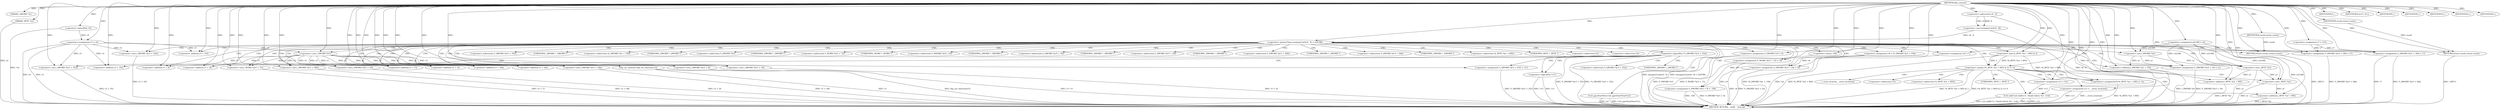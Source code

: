 digraph tftp_connect {  
"1000114" [label = "(METHOD,tftp_connect)" ]
"1000293" [label = "(METHOD_RETURN,__int64 __fastcall)" ]
"1000115" [label = "(PARAM,_QWORD *a1)" ]
"1000116" [label = "(PARAM,_BYTE *a2)" ]
"1000131" [label = "(<operator>.assignment,a1[148] = v4)" ]
"1000137" [label = "(<operator>.logicalNot,!v4)" ]
"1000139" [label = "(IDENTIFIER,L,)" ]
"1000140" [label = "(<operator>.assignment,v5 = v4)" ]
"1000144" [label = "(IDENTIFIER,v6,if ( v6 ))" ]
"1000146" [label = "(IDENTIFIER,L,)" ]
"1000148" [label = "(<operator>.greaterThan,(unsigned int)(v6 - 8) > 0xFFB0)" ]
"1000149" [label = "(<operator>.cast,(unsigned int)(v6 - 8))" ]
"1000151" [label = "(<operator>.subtraction,v6 - 8)" ]
"1000155" [label = "(RETURN,return result;,return result;)" ]
"1000156" [label = "(IDENTIFIER,result,return result;)" ]
"1000159" [label = "(<operator>.assignment,v7 = 512)" ]
"1000163" [label = "(<operator>.logicalNot,!*(_QWORD *)(v5 + 352))" ]
"1000165" [label = "(<operator>.cast,(_QWORD *)(v5 + 352))" ]
"1000167" [label = "(<operator>.addition,v5 + 352)" ]
"1000171" [label = "(<operator>.assignment,*(_QWORD *)(v5 + 352) = v11)" ]
"1000173" [label = "(<operator>.cast,(_QWORD *)(v5 + 352))" ]
"1000175" [label = "(<operator>.addition,v5 + 352)" ]
"1000180" [label = "(<operator>.logicalNot,!v11)" ]
"1000182" [label = "(IDENTIFIER,L,)" ]
"1000184" [label = "(<operator>.assignment,v8 = *((_DWORD *)a1 + 156))" ]
"1000187" [label = "(<operator>.addition,(_DWORD *)a1 + 156)" ]
"1000188" [label = "(<operator>.cast,(_DWORD *)a1)" ]
"1000192" [label = "(<operator>.assignment,*(_DWORD *)v5 = 0)" ]
"1000194" [label = "(<operator>.cast,(_DWORD *)v5)" ]
"1000198" [label = "(<operator>.assignment,*(_WORD *)(v5 + 72) = v9)" ]
"1000200" [label = "(<operator>.cast,(_WORD *)(v5 + 72))" ]
"1000202" [label = "(<operator>.addition,v5 + 72)" ]
"1000206" [label = "(<operator>.assignment,*(_DWORD *)(v5 + 8) = -100)" ]
"1000208" [label = "(<operator>.cast,(_DWORD *)(v5 + 8))" ]
"1000210" [label = "(<operator>.addition,v5 + 8)" ]
"1000213" [label = "(<operator>.minus,-100)" ]
"1000215" [label = "(<operator>.assignment,*(_QWORD *)(v5 + 16) = a1)" ]
"1000217" [label = "(<operator>.cast,(_QWORD *)(v5 + 16))" ]
"1000219" [label = "(<operator>.addition,v5 + 16)" ]
"1000223" [label = "(<operator>.assignment,*(_DWORD *)(v5 + 24) = v8)" ]
"1000225" [label = "(<operator>.cast,(_DWORD *)(v5 + 24))" ]
"1000227" [label = "(<operator>.addition,v5 + 24)" ]
"1000231" [label = "(<operator>.assignment,*(_DWORD *)(v5 + 340) = v7)" ]
"1000233" [label = "(<operator>.cast,(_DWORD *)(v5 + 340))" ]
"1000235" [label = "(<operator>.addition,v5 + 340)" ]
"1000239" [label = "(<operator>.assignment,*(_DWORD *)(v5 + 344) = v7)" ]
"1000241" [label = "(<operator>.cast,(_DWORD *)(v5 + 344))" ]
"1000243" [label = "(<operator>.addition,v5 + 344)" ]
"1000247" [label = "(tftp_set_timeouts,tftp_set_timeouts(v5))" ]
"1000250" [label = "(<operator>.equals,(*((_BYTE *)a1 + 895) & 2) == 0)" ]
"1000251" [label = "(<operator>.and,*((_BYTE *)a1 + 895) & 2)" ]
"1000253" [label = "(<operator>.addition,(_BYTE *)a1 + 895)" ]
"1000254" [label = "(<operator>.cast,(_BYTE *)a1)" ]
"1000262" [label = "(<operator>.assignment,v12 = __errno_location())" ]
"1000265" [label = "(<operator>.assignment,v13 = *a1)" ]
"1000269" [label = "(Curl_failf,Curl_failf(v13, \"bind() failed; %s\", v14))" ]
"1000273" [label = "(IDENTIFIER,L,)" ]
"1000274" [label = "(<operators>.assignmentOr,*((_BYTE *)a1 + 895) |= 2u)" ]
"1000276" [label = "(<operator>.addition,(_BYTE *)a1 + 895)" ]
"1000277" [label = "(<operator>.cast,(_BYTE *)a1)" ]
"1000282" [label = "(Curl_pgrsStartNow,Curl_pgrsStartNow(*a1))" ]
"1000285" [label = "(IDENTIFIER,L,)" ]
"1000286" [label = "(<operator>.assignment,*a2 = 1)" ]
"1000290" [label = "(RETURN,return result;,return result;)" ]
"1000291" [label = "(IDENTIFIER,result,return result;)" ]
"1000292" [label = "(IDENTIFIER,L,)" ]
"1000164" [label = "(<operator>.indirection,*(_QWORD *)(v5 + 352))" ]
"1000166" [label = "(UNKNOWN,_QWORD *,_QWORD *)" ]
"1000172" [label = "(<operator>.indirection,*(_QWORD *)(v5 + 352))" ]
"1000174" [label = "(UNKNOWN,_QWORD *,_QWORD *)" ]
"1000186" [label = "(<operator>.indirection,*((_DWORD *)a1 + 156))" ]
"1000189" [label = "(UNKNOWN,_DWORD *,_DWORD *)" ]
"1000193" [label = "(<operator>.indirection,*(_DWORD *)v5)" ]
"1000195" [label = "(UNKNOWN,_DWORD *,_DWORD *)" ]
"1000199" [label = "(<operator>.indirection,*(_WORD *)(v5 + 72))" ]
"1000201" [label = "(UNKNOWN,_WORD *,_WORD *)" ]
"1000207" [label = "(<operator>.indirection,*(_DWORD *)(v5 + 8))" ]
"1000209" [label = "(UNKNOWN,_DWORD *,_DWORD *)" ]
"1000216" [label = "(<operator>.indirection,*(_QWORD *)(v5 + 16))" ]
"1000218" [label = "(UNKNOWN,_QWORD *,_QWORD *)" ]
"1000224" [label = "(<operator>.indirection,*(_DWORD *)(v5 + 24))" ]
"1000226" [label = "(UNKNOWN,_DWORD *,_DWORD *)" ]
"1000232" [label = "(<operator>.indirection,*(_DWORD *)(v5 + 340))" ]
"1000234" [label = "(UNKNOWN,_DWORD *,_DWORD *)" ]
"1000240" [label = "(<operator>.indirection,*(_DWORD *)(v5 + 344))" ]
"1000242" [label = "(UNKNOWN,_DWORD *,_DWORD *)" ]
"1000252" [label = "(<operator>.indirection,*((_BYTE *)a1 + 895))" ]
"1000255" [label = "(UNKNOWN,_BYTE *,_BYTE *)" ]
"1000264" [label = "(__errno_location,__errno_location())" ]
"1000267" [label = "(<operator>.indirection,*a1)" ]
"1000275" [label = "(<operator>.indirection,*((_BYTE *)a1 + 895))" ]
"1000278" [label = "(UNKNOWN,_BYTE *,_BYTE *)" ]
"1000283" [label = "(<operator>.indirection,*a1)" ]
"1000287" [label = "(<operator>.indirection,*a2)" ]
  "1000290" -> "1000293"  [ label = "DDG: <RET>"] 
  "1000155" -> "1000293"  [ label = "DDG: <RET>"] 
  "1000151" -> "1000293"  [ label = "DDG: v6"] 
  "1000253" -> "1000293"  [ label = "DDG: (_BYTE *)a1"] 
  "1000239" -> "1000293"  [ label = "DDG: *(_DWORD *)(v5 + 344)"] 
  "1000250" -> "1000293"  [ label = "DDG: *((_BYTE *)a1 + 895) & 2"] 
  "1000180" -> "1000293"  [ label = "DDG: v11"] 
  "1000163" -> "1000293"  [ label = "DDG: *(_QWORD *)(v5 + 352)"] 
  "1000165" -> "1000293"  [ label = "DDG: v5 + 352"] 
  "1000241" -> "1000293"  [ label = "DDG: v5 + 344"] 
  "1000198" -> "1000293"  [ label = "DDG: v9"] 
  "1000198" -> "1000293"  [ label = "DDG: *(_WORD *)(v5 + 72)"] 
  "1000163" -> "1000293"  [ label = "DDG: !*(_QWORD *)(v5 + 352)"] 
  "1000269" -> "1000293"  [ label = "DDG: Curl_failf(v13, \"bind() failed; %s\", v14)"] 
  "1000140" -> "1000293"  [ label = "DDG: v4"] 
  "1000206" -> "1000293"  [ label = "DDG: -100"] 
  "1000239" -> "1000293"  [ label = "DDG: v7"] 
  "1000223" -> "1000293"  [ label = "DDG: v8"] 
  "1000254" -> "1000293"  [ label = "DDG: a1"] 
  "1000282" -> "1000293"  [ label = "DDG: *a1"] 
  "1000269" -> "1000293"  [ label = "DDG: v14"] 
  "1000137" -> "1000293"  [ label = "DDG: !v4"] 
  "1000269" -> "1000293"  [ label = "DDG: v13"] 
  "1000225" -> "1000293"  [ label = "DDG: v5 + 24"] 
  "1000250" -> "1000293"  [ label = "DDG: (*((_BYTE *)a1 + 895) & 2) == 0"] 
  "1000223" -> "1000293"  [ label = "DDG: *(_DWORD *)(v5 + 24)"] 
  "1000148" -> "1000293"  [ label = "DDG: (unsigned int)(v6 - 8)"] 
  "1000180" -> "1000293"  [ label = "DDG: !v11"] 
  "1000148" -> "1000293"  [ label = "DDG: (unsigned int)(v6 - 8) > 0xFFB0"] 
  "1000282" -> "1000293"  [ label = "DDG: Curl_pgrsStartNow(*a1)"] 
  "1000247" -> "1000293"  [ label = "DDG: tftp_set_timeouts(v5)"] 
  "1000116" -> "1000293"  [ label = "DDG: a2"] 
  "1000276" -> "1000293"  [ label = "DDG: (_BYTE *)a1"] 
  "1000262" -> "1000293"  [ label = "DDG: v12"] 
  "1000231" -> "1000293"  [ label = "DDG: *(_DWORD *)(v5 + 340)"] 
  "1000206" -> "1000293"  [ label = "DDG: *(_DWORD *)(v5 + 8)"] 
  "1000192" -> "1000293"  [ label = "DDG: *(_DWORD *)v5"] 
  "1000277" -> "1000293"  [ label = "DDG: a1"] 
  "1000274" -> "1000293"  [ label = "DDG: *((_BYTE *)a1 + 895)"] 
  "1000247" -> "1000293"  [ label = "DDG: v5"] 
  "1000251" -> "1000293"  [ label = "DDG: *((_BYTE *)a1 + 895)"] 
  "1000286" -> "1000293"  [ label = "DDG: *a2"] 
  "1000187" -> "1000293"  [ label = "DDG: (_DWORD *)a1"] 
  "1000140" -> "1000293"  [ label = "DDG: v5"] 
  "1000262" -> "1000293"  [ label = "DDG: __errno_location()"] 
  "1000215" -> "1000293"  [ label = "DDG: *(_QWORD *)(v5 + 16)"] 
  "1000208" -> "1000293"  [ label = "DDG: v5 + 8"] 
  "1000171" -> "1000293"  [ label = "DDG: *(_QWORD *)(v5 + 352)"] 
  "1000200" -> "1000293"  [ label = "DDG: v5 + 72"] 
  "1000173" -> "1000293"  [ label = "DDG: v5 + 352"] 
  "1000233" -> "1000293"  [ label = "DDG: v5 + 340"] 
  "1000217" -> "1000293"  [ label = "DDG: v5 + 16"] 
  "1000149" -> "1000293"  [ label = "DDG: v6 - 8"] 
  "1000184" -> "1000293"  [ label = "DDG: *((_DWORD *)a1 + 156)"] 
  "1000131" -> "1000293"  [ label = "DDG: a1[148]"] 
  "1000114" -> "1000115"  [ label = "DDG: "] 
  "1000114" -> "1000116"  [ label = "DDG: "] 
  "1000114" -> "1000131"  [ label = "DDG: "] 
  "1000114" -> "1000137"  [ label = "DDG: "] 
  "1000114" -> "1000139"  [ label = "DDG: "] 
  "1000137" -> "1000140"  [ label = "DDG: v4"] 
  "1000114" -> "1000140"  [ label = "DDG: "] 
  "1000114" -> "1000144"  [ label = "DDG: "] 
  "1000114" -> "1000146"  [ label = "DDG: "] 
  "1000149" -> "1000148"  [ label = "DDG: v6 - 8"] 
  "1000151" -> "1000149"  [ label = "DDG: v6"] 
  "1000151" -> "1000149"  [ label = "DDG: 8"] 
  "1000114" -> "1000151"  [ label = "DDG: "] 
  "1000114" -> "1000148"  [ label = "DDG: "] 
  "1000156" -> "1000155"  [ label = "DDG: result"] 
  "1000114" -> "1000155"  [ label = "DDG: "] 
  "1000114" -> "1000156"  [ label = "DDG: "] 
  "1000114" -> "1000159"  [ label = "DDG: "] 
  "1000140" -> "1000165"  [ label = "DDG: v5"] 
  "1000114" -> "1000165"  [ label = "DDG: "] 
  "1000140" -> "1000167"  [ label = "DDG: v5"] 
  "1000114" -> "1000167"  [ label = "DDG: "] 
  "1000114" -> "1000171"  [ label = "DDG: "] 
  "1000114" -> "1000173"  [ label = "DDG: "] 
  "1000140" -> "1000173"  [ label = "DDG: v5"] 
  "1000114" -> "1000175"  [ label = "DDG: "] 
  "1000140" -> "1000175"  [ label = "DDG: v5"] 
  "1000114" -> "1000180"  [ label = "DDG: "] 
  "1000114" -> "1000182"  [ label = "DDG: "] 
  "1000114" -> "1000184"  [ label = "DDG: "] 
  "1000188" -> "1000187"  [ label = "DDG: a1"] 
  "1000131" -> "1000188"  [ label = "DDG: a1[148]"] 
  "1000114" -> "1000188"  [ label = "DDG: "] 
  "1000114" -> "1000187"  [ label = "DDG: "] 
  "1000114" -> "1000192"  [ label = "DDG: "] 
  "1000114" -> "1000194"  [ label = "DDG: "] 
  "1000140" -> "1000194"  [ label = "DDG: v5"] 
  "1000114" -> "1000198"  [ label = "DDG: "] 
  "1000194" -> "1000200"  [ label = "DDG: v5"] 
  "1000114" -> "1000200"  [ label = "DDG: "] 
  "1000194" -> "1000202"  [ label = "DDG: v5"] 
  "1000114" -> "1000202"  [ label = "DDG: "] 
  "1000213" -> "1000206"  [ label = "DDG: 100"] 
  "1000114" -> "1000208"  [ label = "DDG: "] 
  "1000194" -> "1000208"  [ label = "DDG: v5"] 
  "1000114" -> "1000210"  [ label = "DDG: "] 
  "1000194" -> "1000210"  [ label = "DDG: v5"] 
  "1000114" -> "1000213"  [ label = "DDG: "] 
  "1000188" -> "1000215"  [ label = "DDG: a1"] 
  "1000131" -> "1000215"  [ label = "DDG: a1[148]"] 
  "1000114" -> "1000215"  [ label = "DDG: "] 
  "1000114" -> "1000217"  [ label = "DDG: "] 
  "1000194" -> "1000217"  [ label = "DDG: v5"] 
  "1000114" -> "1000219"  [ label = "DDG: "] 
  "1000194" -> "1000219"  [ label = "DDG: v5"] 
  "1000184" -> "1000223"  [ label = "DDG: v8"] 
  "1000114" -> "1000223"  [ label = "DDG: "] 
  "1000114" -> "1000225"  [ label = "DDG: "] 
  "1000194" -> "1000225"  [ label = "DDG: v5"] 
  "1000114" -> "1000227"  [ label = "DDG: "] 
  "1000194" -> "1000227"  [ label = "DDG: v5"] 
  "1000159" -> "1000231"  [ label = "DDG: v7"] 
  "1000114" -> "1000231"  [ label = "DDG: "] 
  "1000114" -> "1000233"  [ label = "DDG: "] 
  "1000194" -> "1000233"  [ label = "DDG: v5"] 
  "1000114" -> "1000235"  [ label = "DDG: "] 
  "1000194" -> "1000235"  [ label = "DDG: v5"] 
  "1000114" -> "1000239"  [ label = "DDG: "] 
  "1000159" -> "1000239"  [ label = "DDG: v7"] 
  "1000114" -> "1000241"  [ label = "DDG: "] 
  "1000194" -> "1000241"  [ label = "DDG: v5"] 
  "1000114" -> "1000243"  [ label = "DDG: "] 
  "1000194" -> "1000243"  [ label = "DDG: v5"] 
  "1000114" -> "1000247"  [ label = "DDG: "] 
  "1000194" -> "1000247"  [ label = "DDG: v5"] 
  "1000251" -> "1000250"  [ label = "DDG: *((_BYTE *)a1 + 895)"] 
  "1000251" -> "1000250"  [ label = "DDG: 2"] 
  "1000254" -> "1000253"  [ label = "DDG: a1"] 
  "1000131" -> "1000254"  [ label = "DDG: a1[148]"] 
  "1000114" -> "1000254"  [ label = "DDG: "] 
  "1000188" -> "1000254"  [ label = "DDG: a1"] 
  "1000114" -> "1000253"  [ label = "DDG: "] 
  "1000114" -> "1000251"  [ label = "DDG: "] 
  "1000114" -> "1000250"  [ label = "DDG: "] 
  "1000114" -> "1000262"  [ label = "DDG: "] 
  "1000114" -> "1000265"  [ label = "DDG: "] 
  "1000265" -> "1000269"  [ label = "DDG: v13"] 
  "1000114" -> "1000269"  [ label = "DDG: "] 
  "1000114" -> "1000273"  [ label = "DDG: "] 
  "1000114" -> "1000274"  [ label = "DDG: "] 
  "1000251" -> "1000274"  [ label = "DDG: *((_BYTE *)a1 + 895)"] 
  "1000277" -> "1000276"  [ label = "DDG: a1"] 
  "1000254" -> "1000277"  [ label = "DDG: a1"] 
  "1000131" -> "1000277"  [ label = "DDG: a1[148]"] 
  "1000114" -> "1000277"  [ label = "DDG: "] 
  "1000114" -> "1000276"  [ label = "DDG: "] 
  "1000114" -> "1000285"  [ label = "DDG: "] 
  "1000114" -> "1000286"  [ label = "DDG: "] 
  "1000291" -> "1000290"  [ label = "DDG: result"] 
  "1000114" -> "1000290"  [ label = "DDG: "] 
  "1000114" -> "1000291"  [ label = "DDG: "] 
  "1000114" -> "1000292"  [ label = "DDG: "] 
  "1000148" -> "1000167"  [ label = "CDG: "] 
  "1000148" -> "1000166"  [ label = "CDG: "] 
  "1000148" -> "1000165"  [ label = "CDG: "] 
  "1000148" -> "1000164"  [ label = "CDG: "] 
  "1000148" -> "1000163"  [ label = "CDG: "] 
  "1000148" -> "1000192"  [ label = "CDG: "] 
  "1000148" -> "1000189"  [ label = "CDG: "] 
  "1000148" -> "1000188"  [ label = "CDG: "] 
  "1000148" -> "1000187"  [ label = "CDG: "] 
  "1000148" -> "1000186"  [ label = "CDG: "] 
  "1000148" -> "1000184"  [ label = "CDG: "] 
  "1000148" -> "1000208"  [ label = "CDG: "] 
  "1000148" -> "1000207"  [ label = "CDG: "] 
  "1000148" -> "1000206"  [ label = "CDG: "] 
  "1000148" -> "1000202"  [ label = "CDG: "] 
  "1000148" -> "1000201"  [ label = "CDG: "] 
  "1000148" -> "1000200"  [ label = "CDG: "] 
  "1000148" -> "1000199"  [ label = "CDG: "] 
  "1000148" -> "1000198"  [ label = "CDG: "] 
  "1000148" -> "1000195"  [ label = "CDG: "] 
  "1000148" -> "1000194"  [ label = "CDG: "] 
  "1000148" -> "1000193"  [ label = "CDG: "] 
  "1000148" -> "1000224"  [ label = "CDG: "] 
  "1000148" -> "1000223"  [ label = "CDG: "] 
  "1000148" -> "1000219"  [ label = "CDG: "] 
  "1000148" -> "1000218"  [ label = "CDG: "] 
  "1000148" -> "1000217"  [ label = "CDG: "] 
  "1000148" -> "1000216"  [ label = "CDG: "] 
  "1000148" -> "1000215"  [ label = "CDG: "] 
  "1000148" -> "1000213"  [ label = "CDG: "] 
  "1000148" -> "1000210"  [ label = "CDG: "] 
  "1000148" -> "1000209"  [ label = "CDG: "] 
  "1000148" -> "1000240"  [ label = "CDG: "] 
  "1000148" -> "1000239"  [ label = "CDG: "] 
  "1000148" -> "1000235"  [ label = "CDG: "] 
  "1000148" -> "1000234"  [ label = "CDG: "] 
  "1000148" -> "1000233"  [ label = "CDG: "] 
  "1000148" -> "1000232"  [ label = "CDG: "] 
  "1000148" -> "1000231"  [ label = "CDG: "] 
  "1000148" -> "1000227"  [ label = "CDG: "] 
  "1000148" -> "1000226"  [ label = "CDG: "] 
  "1000148" -> "1000225"  [ label = "CDG: "] 
  "1000148" -> "1000255"  [ label = "CDG: "] 
  "1000148" -> "1000254"  [ label = "CDG: "] 
  "1000148" -> "1000253"  [ label = "CDG: "] 
  "1000148" -> "1000252"  [ label = "CDG: "] 
  "1000148" -> "1000251"  [ label = "CDG: "] 
  "1000148" -> "1000250"  [ label = "CDG: "] 
  "1000148" -> "1000247"  [ label = "CDG: "] 
  "1000148" -> "1000243"  [ label = "CDG: "] 
  "1000148" -> "1000242"  [ label = "CDG: "] 
  "1000148" -> "1000241"  [ label = "CDG: "] 
  "1000148" -> "1000287"  [ label = "CDG: "] 
  "1000148" -> "1000286"  [ label = "CDG: "] 
  "1000148" -> "1000283"  [ label = "CDG: "] 
  "1000148" -> "1000282"  [ label = "CDG: "] 
  "1000148" -> "1000290"  [ label = "CDG: "] 
  "1000148" -> "1000155"  [ label = "CDG: "] 
  "1000163" -> "1000175"  [ label = "CDG: "] 
  "1000163" -> "1000174"  [ label = "CDG: "] 
  "1000163" -> "1000173"  [ label = "CDG: "] 
  "1000163" -> "1000172"  [ label = "CDG: "] 
  "1000163" -> "1000171"  [ label = "CDG: "] 
  "1000163" -> "1000180"  [ label = "CDG: "] 
  "1000250" -> "1000269"  [ label = "CDG: "] 
  "1000250" -> "1000267"  [ label = "CDG: "] 
  "1000250" -> "1000265"  [ label = "CDG: "] 
  "1000250" -> "1000264"  [ label = "CDG: "] 
  "1000250" -> "1000262"  [ label = "CDG: "] 
  "1000250" -> "1000278"  [ label = "CDG: "] 
  "1000250" -> "1000277"  [ label = "CDG: "] 
  "1000250" -> "1000276"  [ label = "CDG: "] 
  "1000250" -> "1000275"  [ label = "CDG: "] 
  "1000250" -> "1000274"  [ label = "CDG: "] 
}
